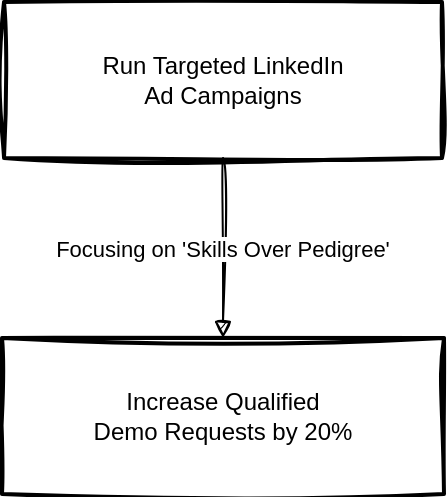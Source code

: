 <mxfile version="28.2.4">
  <diagram name="Page-1" id="FWKtr5iPJwe7uAQWamWS">
    <mxGraphModel dx="785" dy="544" grid="1" gridSize="10" guides="1" tooltips="1" connect="1" arrows="1" fold="1" page="1" pageScale="1" pageWidth="850" pageHeight="1100" math="0" shadow="0">
      <root>
        <mxCell id="0" />
        <mxCell id="1" parent="0" />
        <mxCell id="HNElkAYw-apTUF0FotDL-6" value="Run Targeted LinkedIn&#xa;Ad Campaigns" style="whiteSpace=wrap;strokeWidth=2;sketch=1;curveFitting=1;jiggle=2;" vertex="1" parent="1">
          <mxGeometry x="21" y="20" width="219" height="78" as="geometry" />
        </mxCell>
        <mxCell id="HNElkAYw-apTUF0FotDL-7" value="Increase Qualified&#xa;Demo Requests by 20%" style="whiteSpace=wrap;strokeWidth=2;sketch=1;curveFitting=1;jiggle=2;" vertex="1" parent="1">
          <mxGeometry x="20" y="188" width="221" height="78" as="geometry" />
        </mxCell>
        <mxCell id="HNElkAYw-apTUF0FotDL-8" value="Focusing on &#39;Skills Over Pedigree&#39;" style="curved=1;startArrow=none;endArrow=block;exitX=0.5;exitY=1;entryX=0.5;entryY=0;rounded=0;sketch=1;curveFitting=1;jiggle=2;" edge="1" parent="1" source="HNElkAYw-apTUF0FotDL-6" target="HNElkAYw-apTUF0FotDL-7">
          <mxGeometry relative="1" as="geometry">
            <Array as="points" />
          </mxGeometry>
        </mxCell>
      </root>
    </mxGraphModel>
  </diagram>
</mxfile>
